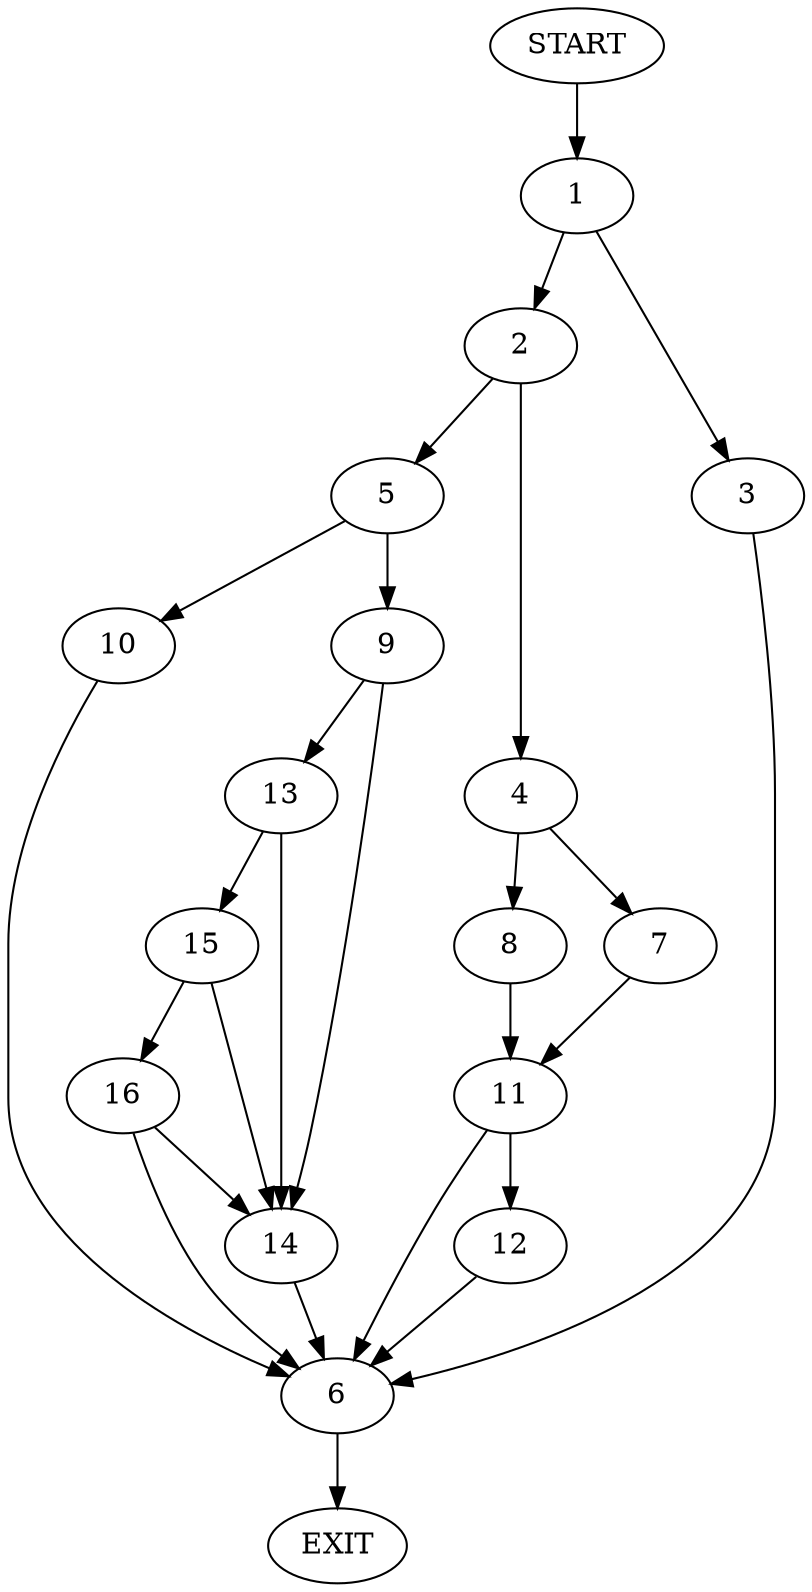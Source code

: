digraph {
0 [label="START"]
17 [label="EXIT"]
0 -> 1
1 -> 2
1 -> 3
2 -> 4
2 -> 5
3 -> 6
6 -> 17
4 -> 7
4 -> 8
5 -> 9
5 -> 10
8 -> 11
7 -> 11
11 -> 6
11 -> 12
12 -> 6
9 -> 13
9 -> 14
10 -> 6
13 -> 14
13 -> 15
14 -> 6
15 -> 16
15 -> 14
16 -> 6
16 -> 14
}
